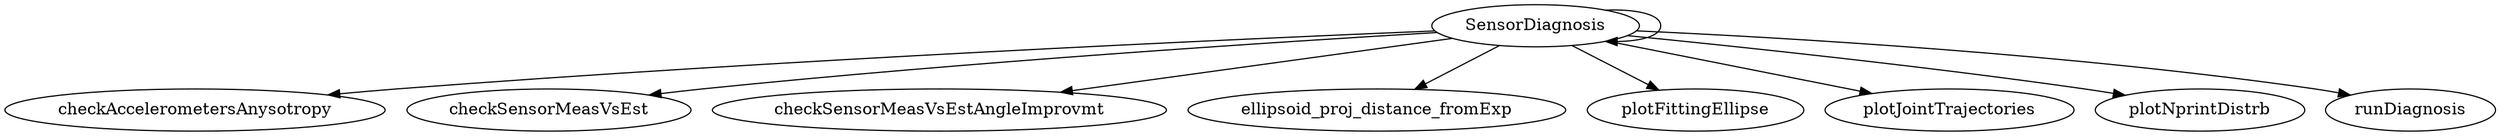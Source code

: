 /* Created by mdot for Matlab */
digraph m2html {
  SensorDiagnosis -> SensorDiagnosis;
  SensorDiagnosis -> checkAccelerometersAnysotropy;
  SensorDiagnosis -> checkSensorMeasVsEst;
  SensorDiagnosis -> checkSensorMeasVsEstAngleImprovmt;
  SensorDiagnosis -> ellipsoid_proj_distance_fromExp;
  SensorDiagnosis -> plotFittingEllipse;
  SensorDiagnosis -> plotJointTrajectories;
  SensorDiagnosis -> plotNprintDistrb;
  SensorDiagnosis -> runDiagnosis;

  SensorDiagnosis [URL="SensorDiagnosis.html"];
  checkAccelerometersAnysotropy [URL="checkAccelerometersAnysotropy.html"];
  checkSensorMeasVsEst [URL="checkSensorMeasVsEst.html"];
  checkSensorMeasVsEstAngleImprovmt [URL="checkSensorMeasVsEstAngleImprovmt.html"];
  ellipsoid_proj_distance_fromExp [URL="ellipsoid_proj_distance_fromExp.html"];
  plotFittingEllipse [URL="plotFittingEllipse.html"];
  plotJointTrajectories [URL="plotJointTrajectories.html"];
  plotNprintDistrb [URL="plotNprintDistrb.html"];
  runDiagnosis [URL="runDiagnosis.html"];
}